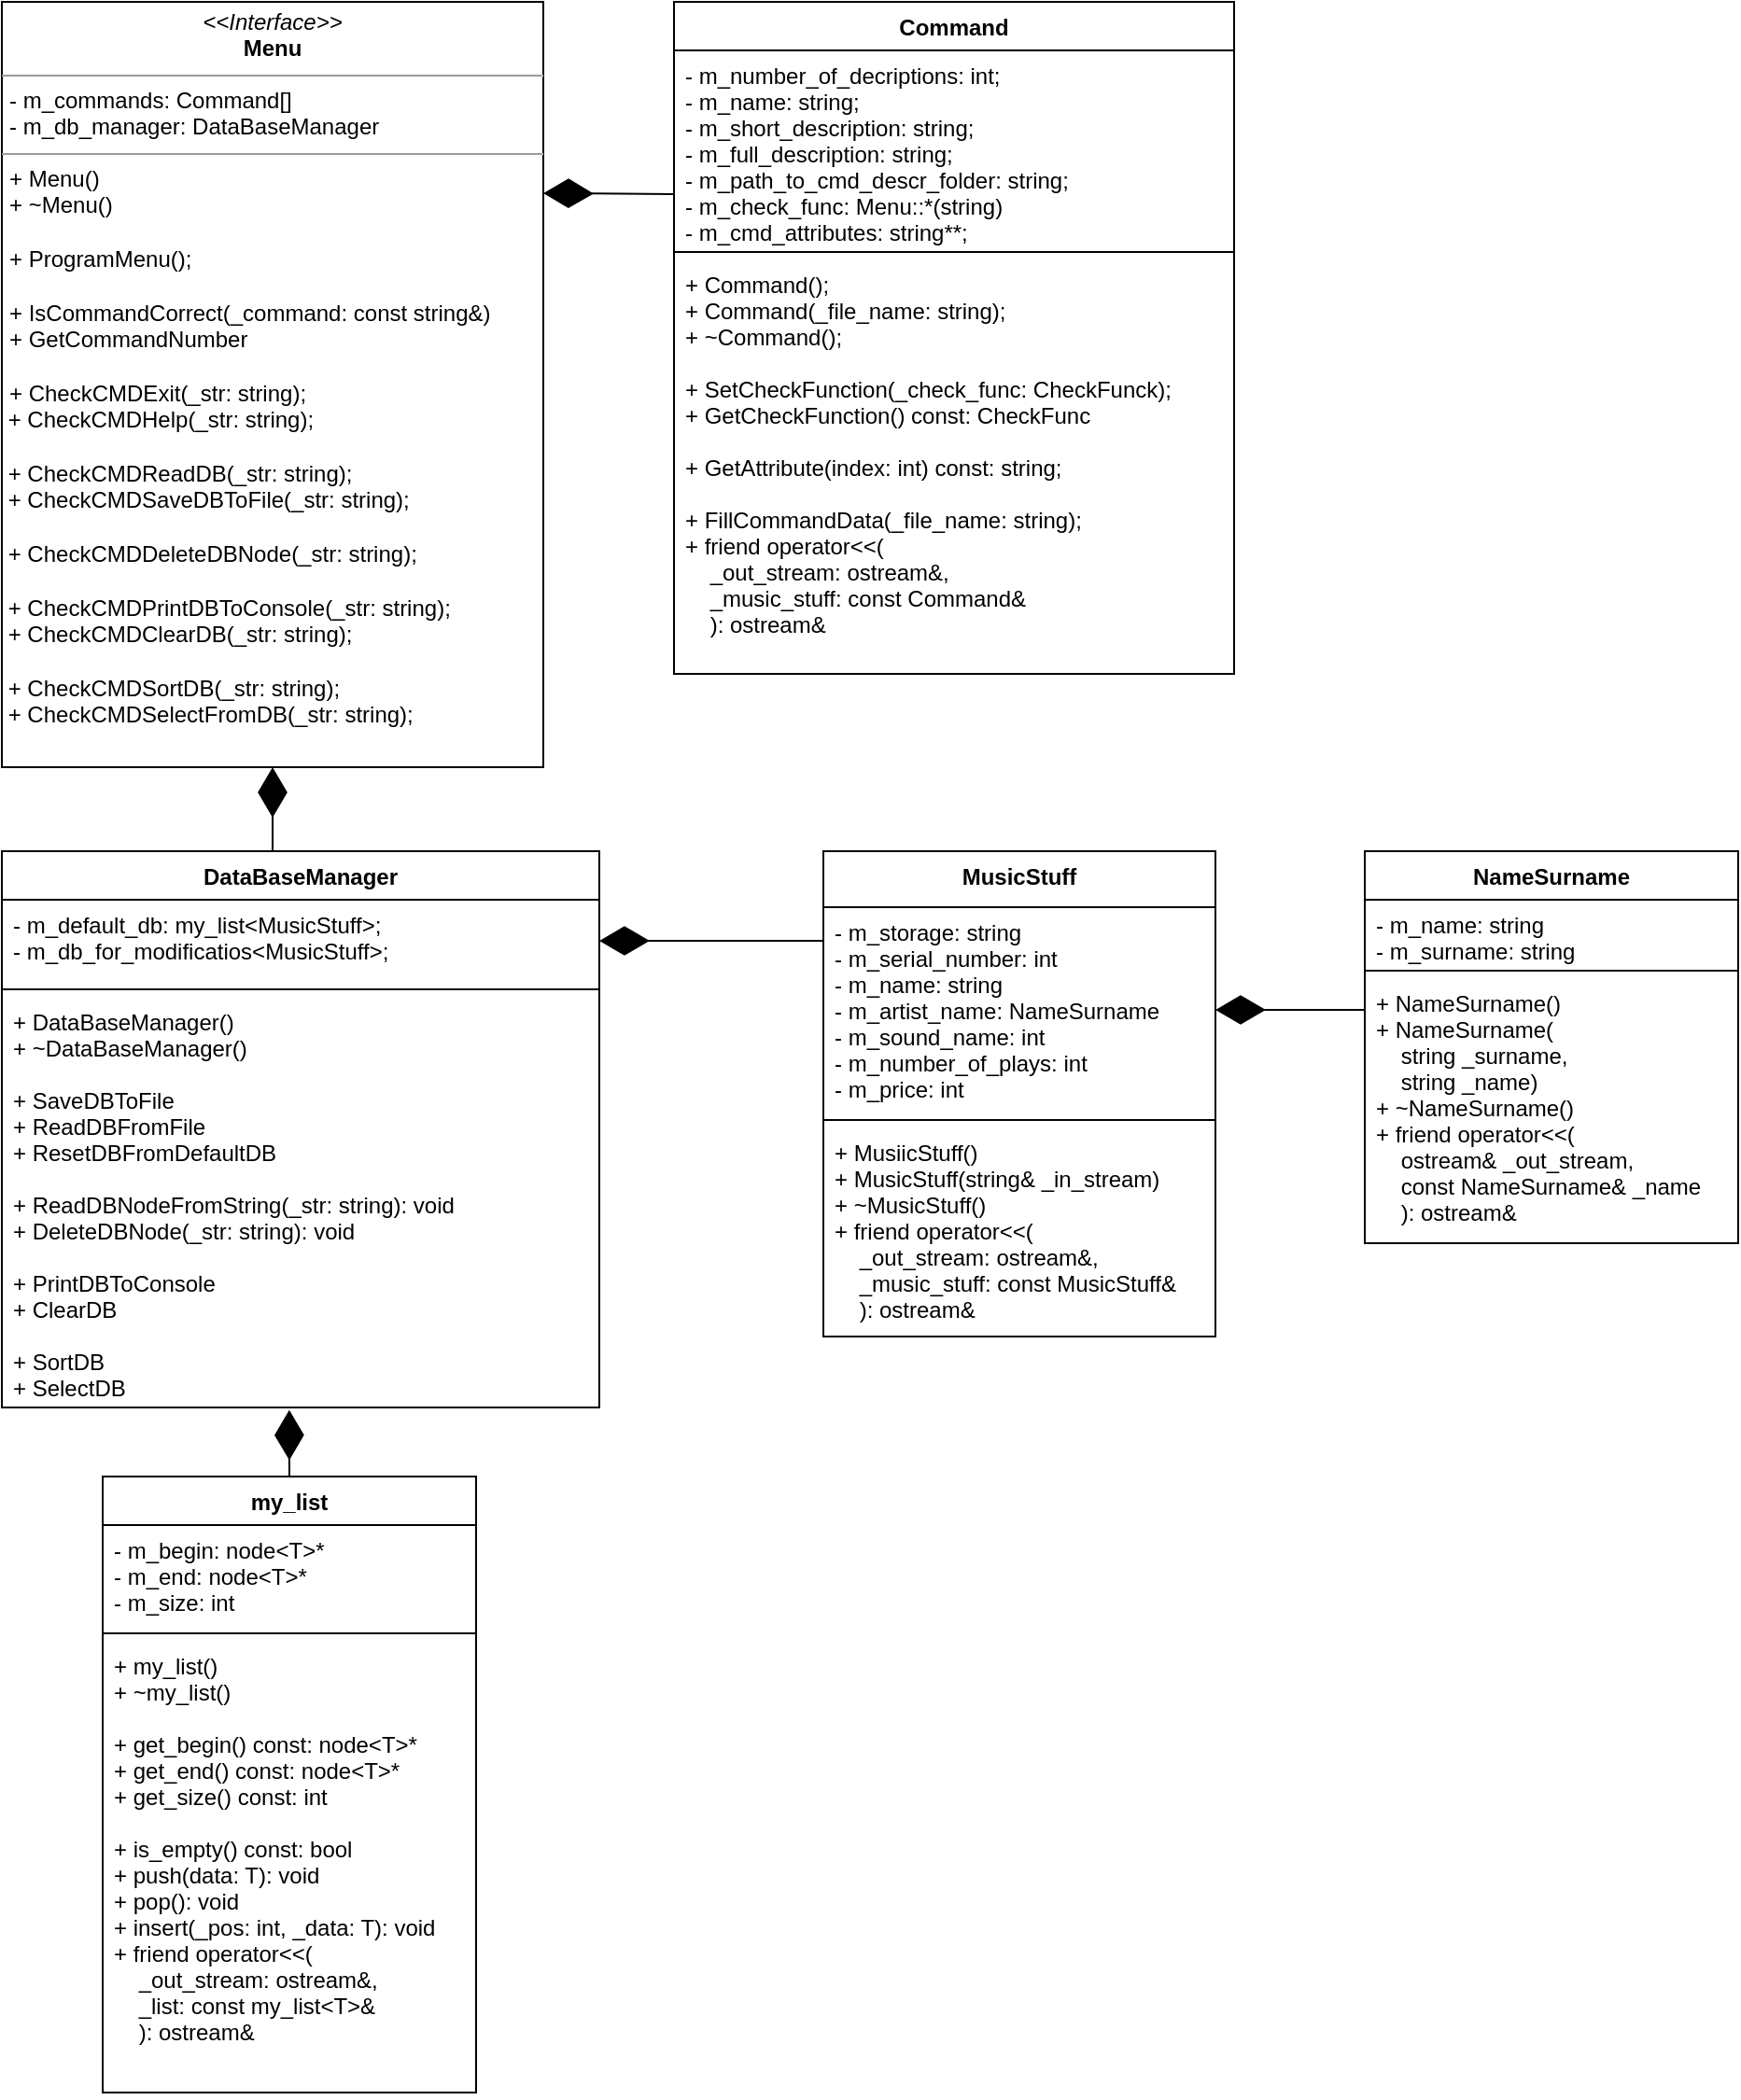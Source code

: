 <mxfile version="16.5.1" type="device"><diagram id="C5RBs43oDa-KdzZeNtuy" name="subd"><mxGraphModel dx="1609" dy="2026" grid="1" gridSize="10" guides="1" tooltips="1" connect="1" arrows="1" fold="1" page="1" pageScale="1" pageWidth="827" pageHeight="1169" math="0" shadow="0"><root><mxCell id="WIyWlLk6GJQsqaUBKTNV-0"/><mxCell id="WIyWlLk6GJQsqaUBKTNV-1" parent="WIyWlLk6GJQsqaUBKTNV-0"/><mxCell id="djRAqeZkzbex1HgP_Muo-0" value="MusicStuff" style="swimlane;fontStyle=1;align=center;verticalAlign=top;childLayout=stackLayout;horizontal=1;startSize=30;horizontalStack=0;resizeParent=1;resizeParentMax=0;resizeLast=0;collapsible=1;marginBottom=0;" parent="WIyWlLk6GJQsqaUBKTNV-1" vertex="1"><mxGeometry x="300" y="205" width="210" height="260" as="geometry"><mxRectangle x="309" y="210" width="90" height="30" as="alternateBounds"/></mxGeometry></mxCell><mxCell id="djRAqeZkzbex1HgP_Muo-1" value="- m_storage: string&#10;- m_serial_number: int&#10;- m_name: string&#10;- m_artist_name: NameSurname &#10;- m_sound_name: int&#10;- m_number_of_plays: int&#10;- m_price: int&#10; " style="text;strokeColor=none;fillColor=none;align=left;verticalAlign=top;spacingLeft=4;spacingRight=4;overflow=hidden;rotatable=0;points=[[0,0.5],[1,0.5]];portConstraint=eastwest;" parent="djRAqeZkzbex1HgP_Muo-0" vertex="1"><mxGeometry y="30" width="210" height="110" as="geometry"/></mxCell><mxCell id="djRAqeZkzbex1HgP_Muo-2" value="" style="line;strokeWidth=1;fillColor=none;align=left;verticalAlign=middle;spacingTop=-1;spacingLeft=3;spacingRight=3;rotatable=0;labelPosition=right;points=[];portConstraint=eastwest;" parent="djRAqeZkzbex1HgP_Muo-0" vertex="1"><mxGeometry y="140" width="210" height="8" as="geometry"/></mxCell><mxCell id="djRAqeZkzbex1HgP_Muo-3" value="+ MusiicStuff()&#10;+ MusicStuff(string&amp; _in_stream)&#10;+ ~MusicStuff()&#10;+ friend operator&lt;&lt;(&#10;    _out_stream: ostream&amp;,&#10;    _music_stuff: const MusicStuff&amp; &#10;    ): ostream&amp;" style="text;strokeColor=none;fillColor=none;align=left;verticalAlign=top;spacingLeft=4;spacingRight=4;overflow=hidden;rotatable=0;points=[[0,0.5],[1,0.5]];portConstraint=eastwest;" parent="djRAqeZkzbex1HgP_Muo-0" vertex="1"><mxGeometry y="148" width="210" height="112" as="geometry"/></mxCell><mxCell id="djRAqeZkzbex1HgP_Muo-5" value="NameSurname" style="swimlane;fontStyle=1;align=center;verticalAlign=top;childLayout=stackLayout;horizontal=1;startSize=26;horizontalStack=0;resizeParent=1;resizeParentMax=0;resizeLast=0;collapsible=1;marginBottom=0;" parent="WIyWlLk6GJQsqaUBKTNV-1" vertex="1"><mxGeometry x="590" y="205" width="200" height="210" as="geometry"/></mxCell><mxCell id="djRAqeZkzbex1HgP_Muo-6" value="- m_name: string&#10;- m_surname: string " style="text;strokeColor=none;fillColor=none;align=left;verticalAlign=top;spacingLeft=4;spacingRight=4;overflow=hidden;rotatable=0;points=[[0,0.5],[1,0.5]];portConstraint=eastwest;" parent="djRAqeZkzbex1HgP_Muo-5" vertex="1"><mxGeometry y="26" width="200" height="34" as="geometry"/></mxCell><mxCell id="djRAqeZkzbex1HgP_Muo-7" value="" style="line;strokeWidth=1;fillColor=none;align=left;verticalAlign=middle;spacingTop=-1;spacingLeft=3;spacingRight=3;rotatable=0;labelPosition=right;points=[];portConstraint=eastwest;" parent="djRAqeZkzbex1HgP_Muo-5" vertex="1"><mxGeometry y="60" width="200" height="8" as="geometry"/></mxCell><mxCell id="djRAqeZkzbex1HgP_Muo-8" value="+ NameSurname()&#10;+ NameSurname(&#10;    string _surname,&#10;    string _name)&#10;+ ~NameSurname()&#10;+ friend operator&lt;&lt;(&#10;    ostream&amp; _out_stream,&#10;    const NameSurname&amp; _name&#10;    ): ostream&amp;&#10;" style="text;strokeColor=none;fillColor=none;align=left;verticalAlign=top;spacingLeft=4;spacingRight=4;overflow=hidden;rotatable=0;points=[[0,0.5],[1,0.5]];portConstraint=eastwest;" parent="djRAqeZkzbex1HgP_Muo-5" vertex="1"><mxGeometry y="68" width="200" height="142" as="geometry"/></mxCell><mxCell id="djRAqeZkzbex1HgP_Muo-11" value="" style="endArrow=diamondThin;endFill=1;endSize=24;html=1;rounded=0;entryX=1;entryY=0.5;entryDx=0;entryDy=0;exitX=0;exitY=0.5;exitDx=0;exitDy=0;" parent="WIyWlLk6GJQsqaUBKTNV-1" source="djRAqeZkzbex1HgP_Muo-6" target="djRAqeZkzbex1HgP_Muo-1" edge="1"><mxGeometry width="160" relative="1" as="geometry"><mxPoint x="550" y="350" as="sourcePoint"/><mxPoint x="710" y="350" as="targetPoint"/><Array as="points"><mxPoint x="590" y="290"/></Array></mxGeometry></mxCell><mxCell id="djRAqeZkzbex1HgP_Muo-12" value="DataBaseManager" style="swimlane;fontStyle=1;align=center;verticalAlign=top;childLayout=stackLayout;horizontal=1;startSize=26;horizontalStack=0;resizeParent=1;resizeParentMax=0;resizeLast=0;collapsible=1;marginBottom=0;" parent="WIyWlLk6GJQsqaUBKTNV-1" vertex="1"><mxGeometry x="-140" y="205" width="320" height="298" as="geometry"/></mxCell><mxCell id="djRAqeZkzbex1HgP_Muo-13" value="- m_default_db: my_list&lt;MusicStuff&gt;;&#10;- m_db_for_modificatios&lt;MusicStuff&gt;;" style="text;strokeColor=none;fillColor=none;align=left;verticalAlign=top;spacingLeft=4;spacingRight=4;overflow=hidden;rotatable=0;points=[[0,0.5],[1,0.5]];portConstraint=eastwest;" parent="djRAqeZkzbex1HgP_Muo-12" vertex="1"><mxGeometry y="26" width="320" height="44" as="geometry"/></mxCell><mxCell id="djRAqeZkzbex1HgP_Muo-14" value="" style="line;strokeWidth=1;fillColor=none;align=left;verticalAlign=middle;spacingTop=-1;spacingLeft=3;spacingRight=3;rotatable=0;labelPosition=right;points=[];portConstraint=eastwest;" parent="djRAqeZkzbex1HgP_Muo-12" vertex="1"><mxGeometry y="70" width="320" height="8" as="geometry"/></mxCell><mxCell id="djRAqeZkzbex1HgP_Muo-15" value="+ DataBaseManager()&#10;+ ~DataBaseManager()&#10;&#10;+ SaveDBToFile&#10;+ ReadDBFromFile&#10;+ ResetDBFromDefaultDB&#10;&#10;+ ReadDBNodeFromString(_str: string): void&#10;+ DeleteDBNode(_str: string): void &#10;&#10;+ PrintDBToConsole&#10;+ ClearDB&#10;&#10;+ SortDB&#10;+ SelectDB" style="text;strokeColor=none;fillColor=none;align=left;verticalAlign=top;spacingLeft=4;spacingRight=4;overflow=hidden;rotatable=0;points=[[0,0.5],[1,0.5]];portConstraint=eastwest;" parent="djRAqeZkzbex1HgP_Muo-12" vertex="1"><mxGeometry y="78" width="320" height="220" as="geometry"/></mxCell><mxCell id="djRAqeZkzbex1HgP_Muo-16" value="" style="endArrow=diamondThin;endFill=1;endSize=24;html=1;rounded=0;entryX=1;entryY=0.5;entryDx=0;entryDy=0;exitX=0;exitY=0.5;exitDx=0;exitDy=0;" parent="WIyWlLk6GJQsqaUBKTNV-1" source="djRAqeZkzbex1HgP_Muo-1" target="djRAqeZkzbex1HgP_Muo-13" edge="1"><mxGeometry width="160" relative="1" as="geometry"><mxPoint x="600" y="258" as="sourcePoint"/><mxPoint x="520" y="300" as="targetPoint"/><Array as="points"><mxPoint x="300" y="244"/><mxPoint x="300" y="253"/></Array></mxGeometry></mxCell><mxCell id="djRAqeZkzbex1HgP_Muo-17" value="my_list" style="swimlane;fontStyle=1;align=center;verticalAlign=top;childLayout=stackLayout;horizontal=1;startSize=26;horizontalStack=0;resizeParent=1;resizeParentMax=0;resizeLast=0;collapsible=1;marginBottom=0;" parent="WIyWlLk6GJQsqaUBKTNV-1" vertex="1"><mxGeometry x="-86" y="540" width="200" height="330" as="geometry"/></mxCell><mxCell id="djRAqeZkzbex1HgP_Muo-18" value="- m_begin: node&lt;T&gt;*&#10;- m_end: node&lt;T&gt;*&#10;- m_size: int" style="text;strokeColor=none;fillColor=none;align=left;verticalAlign=top;spacingLeft=4;spacingRight=4;overflow=hidden;rotatable=0;points=[[0,0.5],[1,0.5]];portConstraint=eastwest;" parent="djRAqeZkzbex1HgP_Muo-17" vertex="1"><mxGeometry y="26" width="200" height="54" as="geometry"/></mxCell><mxCell id="djRAqeZkzbex1HgP_Muo-19" value="" style="line;strokeWidth=1;fillColor=none;align=left;verticalAlign=middle;spacingTop=-1;spacingLeft=3;spacingRight=3;rotatable=0;labelPosition=right;points=[];portConstraint=eastwest;" parent="djRAqeZkzbex1HgP_Muo-17" vertex="1"><mxGeometry y="80" width="200" height="8" as="geometry"/></mxCell><mxCell id="djRAqeZkzbex1HgP_Muo-20" value="+ my_list()&#10;+ ~my_list()&#10;&#10;+ get_begin() const: node&lt;T&gt;*&#10;+ get_end() const: node&lt;T&gt;*&#10;+ get_size() const: int&#10;&#10;+ is_empty() const: bool&#10;+ push(data: T): void&#10;+ pop(): void&#10;+ insert(_pos: int, _data: T): void&#10;+ friend operator&lt;&lt;(&#10;    _out_stream: ostream&amp;,&#10;    _list: const my_list&lt;T&gt;&amp; &#10;    ): ostream&amp;" style="text;strokeColor=none;fillColor=none;align=left;verticalAlign=top;spacingLeft=4;spacingRight=4;overflow=hidden;rotatable=0;points=[[0,0.5],[1,0.5]];portConstraint=eastwest;" parent="djRAqeZkzbex1HgP_Muo-17" vertex="1"><mxGeometry y="88" width="200" height="242" as="geometry"/></mxCell><mxCell id="djRAqeZkzbex1HgP_Muo-23" value="" style="endArrow=diamondThin;endFill=1;endSize=24;html=1;rounded=0;entryX=0.481;entryY=1.006;entryDx=0;entryDy=0;exitX=0.5;exitY=0;exitDx=0;exitDy=0;entryPerimeter=0;" parent="WIyWlLk6GJQsqaUBKTNV-1" source="djRAqeZkzbex1HgP_Muo-17" target="djRAqeZkzbex1HgP_Muo-15" edge="1"><mxGeometry width="160" relative="1" as="geometry"><mxPoint x="310" y="300" as="sourcePoint"/><mxPoint x="235" y="254" as="targetPoint"/><Array as="points"/></mxGeometry></mxCell><mxCell id="OLImq8YdDATxBt_v8aPD-3" value="&lt;p style=&quot;margin: 0px ; margin-top: 4px ; text-align: center&quot;&gt;&lt;i&gt;&amp;lt;&amp;lt;Interface&amp;gt;&amp;gt;&lt;/i&gt;&lt;br&gt;&lt;b&gt;Menu&lt;/b&gt;&lt;/p&gt;&lt;hr size=&quot;1&quot;&gt;&lt;p style=&quot;margin: 0px ; margin-left: 4px&quot;&gt;- m_commands: Command[]&lt;br&gt;- m_db_manager: DataBaseManager&lt;/p&gt;&lt;hr size=&quot;1&quot;&gt;&lt;p style=&quot;margin: 0px ; margin-left: 4px&quot;&gt;+ Menu()&lt;br&gt;+ ~Menu()&lt;/p&gt;&lt;p style=&quot;margin: 0px ; margin-left: 4px&quot;&gt;&lt;br&gt;&lt;/p&gt;&lt;p style=&quot;margin: 0px ; margin-left: 4px&quot;&gt;+ ProgramMenu();&lt;/p&gt;&lt;p style=&quot;margin: 0px ; margin-left: 4px&quot;&gt;&lt;br&gt;&lt;/p&gt;&lt;p style=&quot;margin: 0px ; margin-left: 4px&quot;&gt;+ IsCommandCorrect(_command: const string&amp;amp;)&lt;/p&gt;&lt;p style=&quot;margin: 0px ; margin-left: 4px&quot;&gt;+ GetCommandNumber&lt;/p&gt;&lt;p style=&quot;margin: 0px ; margin-left: 4px&quot;&gt;&lt;br&gt;&lt;/p&gt;&lt;p style=&quot;margin: 0px ; margin-left: 4px&quot;&gt;+ CheckCMDExit(_str: string);&lt;/p&gt;&amp;nbsp;+ CheckCMDHelp(_str: string);&lt;br&gt;&lt;br&gt;&amp;nbsp;+ CheckCMDReadDB(_str: string);&lt;br&gt;&amp;nbsp;+ CheckCMDSaveDBToFile(_str: string);&lt;br&gt;&lt;br&gt;&amp;nbsp;+ CheckCMDDeleteDBNode(_str: string);&lt;br&gt;&lt;br&gt;&amp;nbsp;+ CheckCMDPrintDBToConsole(_str: string);&lt;br&gt;&amp;nbsp;+ CheckCMDClearDB(_str: string);&lt;br&gt;&lt;br&gt;&amp;nbsp;+ CheckCMDSortDB(_str: string);&lt;br&gt;&amp;nbsp;+ CheckCMDSelectFromDB(_str: string);" style="verticalAlign=top;align=left;overflow=fill;fontSize=12;fontFamily=Helvetica;html=1;" vertex="1" parent="WIyWlLk6GJQsqaUBKTNV-1"><mxGeometry x="-140" y="-250" width="290" height="410" as="geometry"/></mxCell><mxCell id="OLImq8YdDATxBt_v8aPD-4" value="" style="endArrow=diamondThin;endFill=1;endSize=24;html=1;rounded=0;exitX=0.5;exitY=0;exitDx=0;exitDy=0;entryX=0.5;entryY=1;entryDx=0;entryDy=0;" edge="1" parent="WIyWlLk6GJQsqaUBKTNV-1" source="djRAqeZkzbex1HgP_Muo-12" target="OLImq8YdDATxBt_v8aPD-3"><mxGeometry width="160" relative="1" as="geometry"><mxPoint x="110" y="180" as="sourcePoint"/><mxPoint x="270" y="180" as="targetPoint"/><Array as="points"><mxPoint x="5" y="205"/></Array></mxGeometry></mxCell><mxCell id="OLImq8YdDATxBt_v8aPD-5" value="Command" style="swimlane;fontStyle=1;align=center;verticalAlign=top;childLayout=stackLayout;horizontal=1;startSize=26;horizontalStack=0;resizeParent=1;resizeParentMax=0;resizeLast=0;collapsible=1;marginBottom=0;" vertex="1" parent="WIyWlLk6GJQsqaUBKTNV-1"><mxGeometry x="220" y="-250" width="300" height="360" as="geometry"/></mxCell><mxCell id="OLImq8YdDATxBt_v8aPD-6" value="- m_number_of_decriptions: int;&#10;- m_name: string;&#10;- m_short_description: string;&#10;- m_full_description: string;&#10;- m_path_to_cmd_descr_folder: string;&#10;- m_check_func: Menu::*(string)&#10;- m_cmd_attributes: string**;" style="text;strokeColor=none;fillColor=none;align=left;verticalAlign=top;spacingLeft=4;spacingRight=4;overflow=hidden;rotatable=0;points=[[0,0.5],[1,0.5]];portConstraint=eastwest;fontStyle=0" vertex="1" parent="OLImq8YdDATxBt_v8aPD-5"><mxGeometry y="26" width="300" height="104" as="geometry"/></mxCell><mxCell id="OLImq8YdDATxBt_v8aPD-7" value="" style="line;strokeWidth=1;fillColor=none;align=left;verticalAlign=middle;spacingTop=-1;spacingLeft=3;spacingRight=3;rotatable=0;labelPosition=right;points=[];portConstraint=eastwest;" vertex="1" parent="OLImq8YdDATxBt_v8aPD-5"><mxGeometry y="130" width="300" height="8" as="geometry"/></mxCell><mxCell id="OLImq8YdDATxBt_v8aPD-8" value="+ Command();&#10;+ Command(_file_name: string);&#10;+ ~Command();&#10;&#10;+ SetCheckFunction(_check_func: CheckFunck);&#10;+ GetCheckFunction() const: CheckFunc&#10;&#10;+ GetAttribute(index: int) const: string;&#10;&#10;+ FillCommandData(_file_name: string);&#10;+ friend operator&lt;&lt;(&#10;    _out_stream: ostream&amp;,&#10;    _music_stuff: const Command&amp; &#10;    ): ostream&amp;&#10;" style="text;strokeColor=none;fillColor=none;align=left;verticalAlign=top;spacingLeft=4;spacingRight=4;overflow=hidden;rotatable=0;points=[[0,0.5],[1,0.5]];portConstraint=eastwest;" vertex="1" parent="OLImq8YdDATxBt_v8aPD-5"><mxGeometry y="138" width="300" height="222" as="geometry"/></mxCell><mxCell id="OLImq8YdDATxBt_v8aPD-9" value="" style="endArrow=diamondThin;endFill=1;endSize=24;html=1;rounded=0;exitX=0;exitY=0.5;exitDx=0;exitDy=0;entryX=1;entryY=0.25;entryDx=0;entryDy=0;" edge="1" parent="WIyWlLk6GJQsqaUBKTNV-1" source="OLImq8YdDATxBt_v8aPD-6" target="OLImq8YdDATxBt_v8aPD-3"><mxGeometry width="160" relative="1" as="geometry"><mxPoint x="180" y="-140" as="sourcePoint"/><mxPoint x="340" y="-140" as="targetPoint"/><Array as="points"><mxPoint x="220" y="-147"/></Array></mxGeometry></mxCell></root></mxGraphModel></diagram></mxfile>